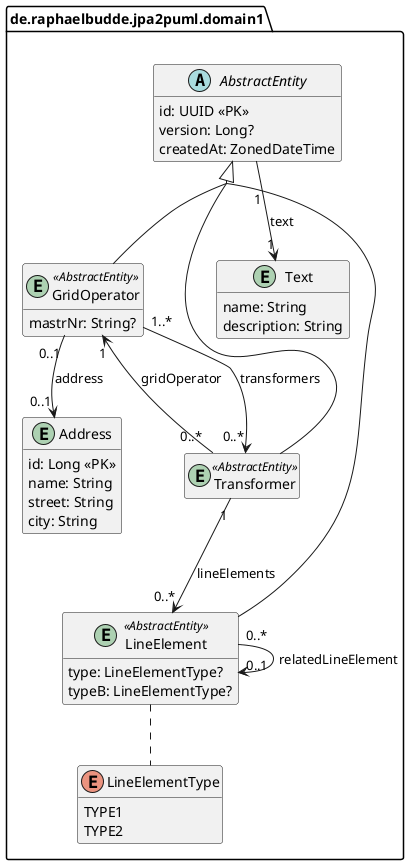 @startuml
!pragma useIntermediatePackages false
hide methods
hide empty fields
skinparam groupInheritance 2

abstract de.raphaelbudde.jpa2puml.domain1.AbstractEntity {
  id: UUID <<PK>>
  version: Long?
  createdAt: ZonedDateTime
}

entity de.raphaelbudde.jpa2puml.domain1.Address {
  id: Long <<PK>>
  name: String
  street: String
  city: String
}

entity de.raphaelbudde.jpa2puml.domain1.GridOperator <<AbstractEntity>> {
  mastrNr: String?
}

entity de.raphaelbudde.jpa2puml.domain1.LineElement <<AbstractEntity>> {
  type: LineElementType?
  typeB: LineElementType?
}

entity de.raphaelbudde.jpa2puml.domain1.Text {
  name: String
  description: String
}

entity de.raphaelbudde.jpa2puml.domain1.Transformer <<AbstractEntity>> {

}

enum de.raphaelbudde.jpa2puml.domain1.LineElementType {
  TYPE1
  TYPE2
}

de.raphaelbudde.jpa2puml.domain1.AbstractEntity "1" --> "1" de.raphaelbudde.jpa2puml.domain1.Text : text
de.raphaelbudde.jpa2puml.domain1.GridOperator "0..1" --> "0..1" de.raphaelbudde.jpa2puml.domain1.Address : address
de.raphaelbudde.jpa2puml.domain1.GridOperator "1..*" --> "0..*" de.raphaelbudde.jpa2puml.domain1.Transformer : transformers
de.raphaelbudde.jpa2puml.domain1.GridOperator -up-|> de.raphaelbudde.jpa2puml.domain1.AbstractEntity
de.raphaelbudde.jpa2puml.domain1.LineElement "0..*" --> "0..1" de.raphaelbudde.jpa2puml.domain1.LineElement : relatedLineElement
de.raphaelbudde.jpa2puml.domain1.LineElement -up-|> de.raphaelbudde.jpa2puml.domain1.AbstractEntity
de.raphaelbudde.jpa2puml.domain1.LineElement .. de.raphaelbudde.jpa2puml.domain1.LineElementType
de.raphaelbudde.jpa2puml.domain1.Transformer "0..*" --> "1" de.raphaelbudde.jpa2puml.domain1.GridOperator : gridOperator
de.raphaelbudde.jpa2puml.domain1.Transformer "1" --> "0..*" de.raphaelbudde.jpa2puml.domain1.LineElement : lineElements
de.raphaelbudde.jpa2puml.domain1.Transformer -up-|> de.raphaelbudde.jpa2puml.domain1.AbstractEntity

@enduml
